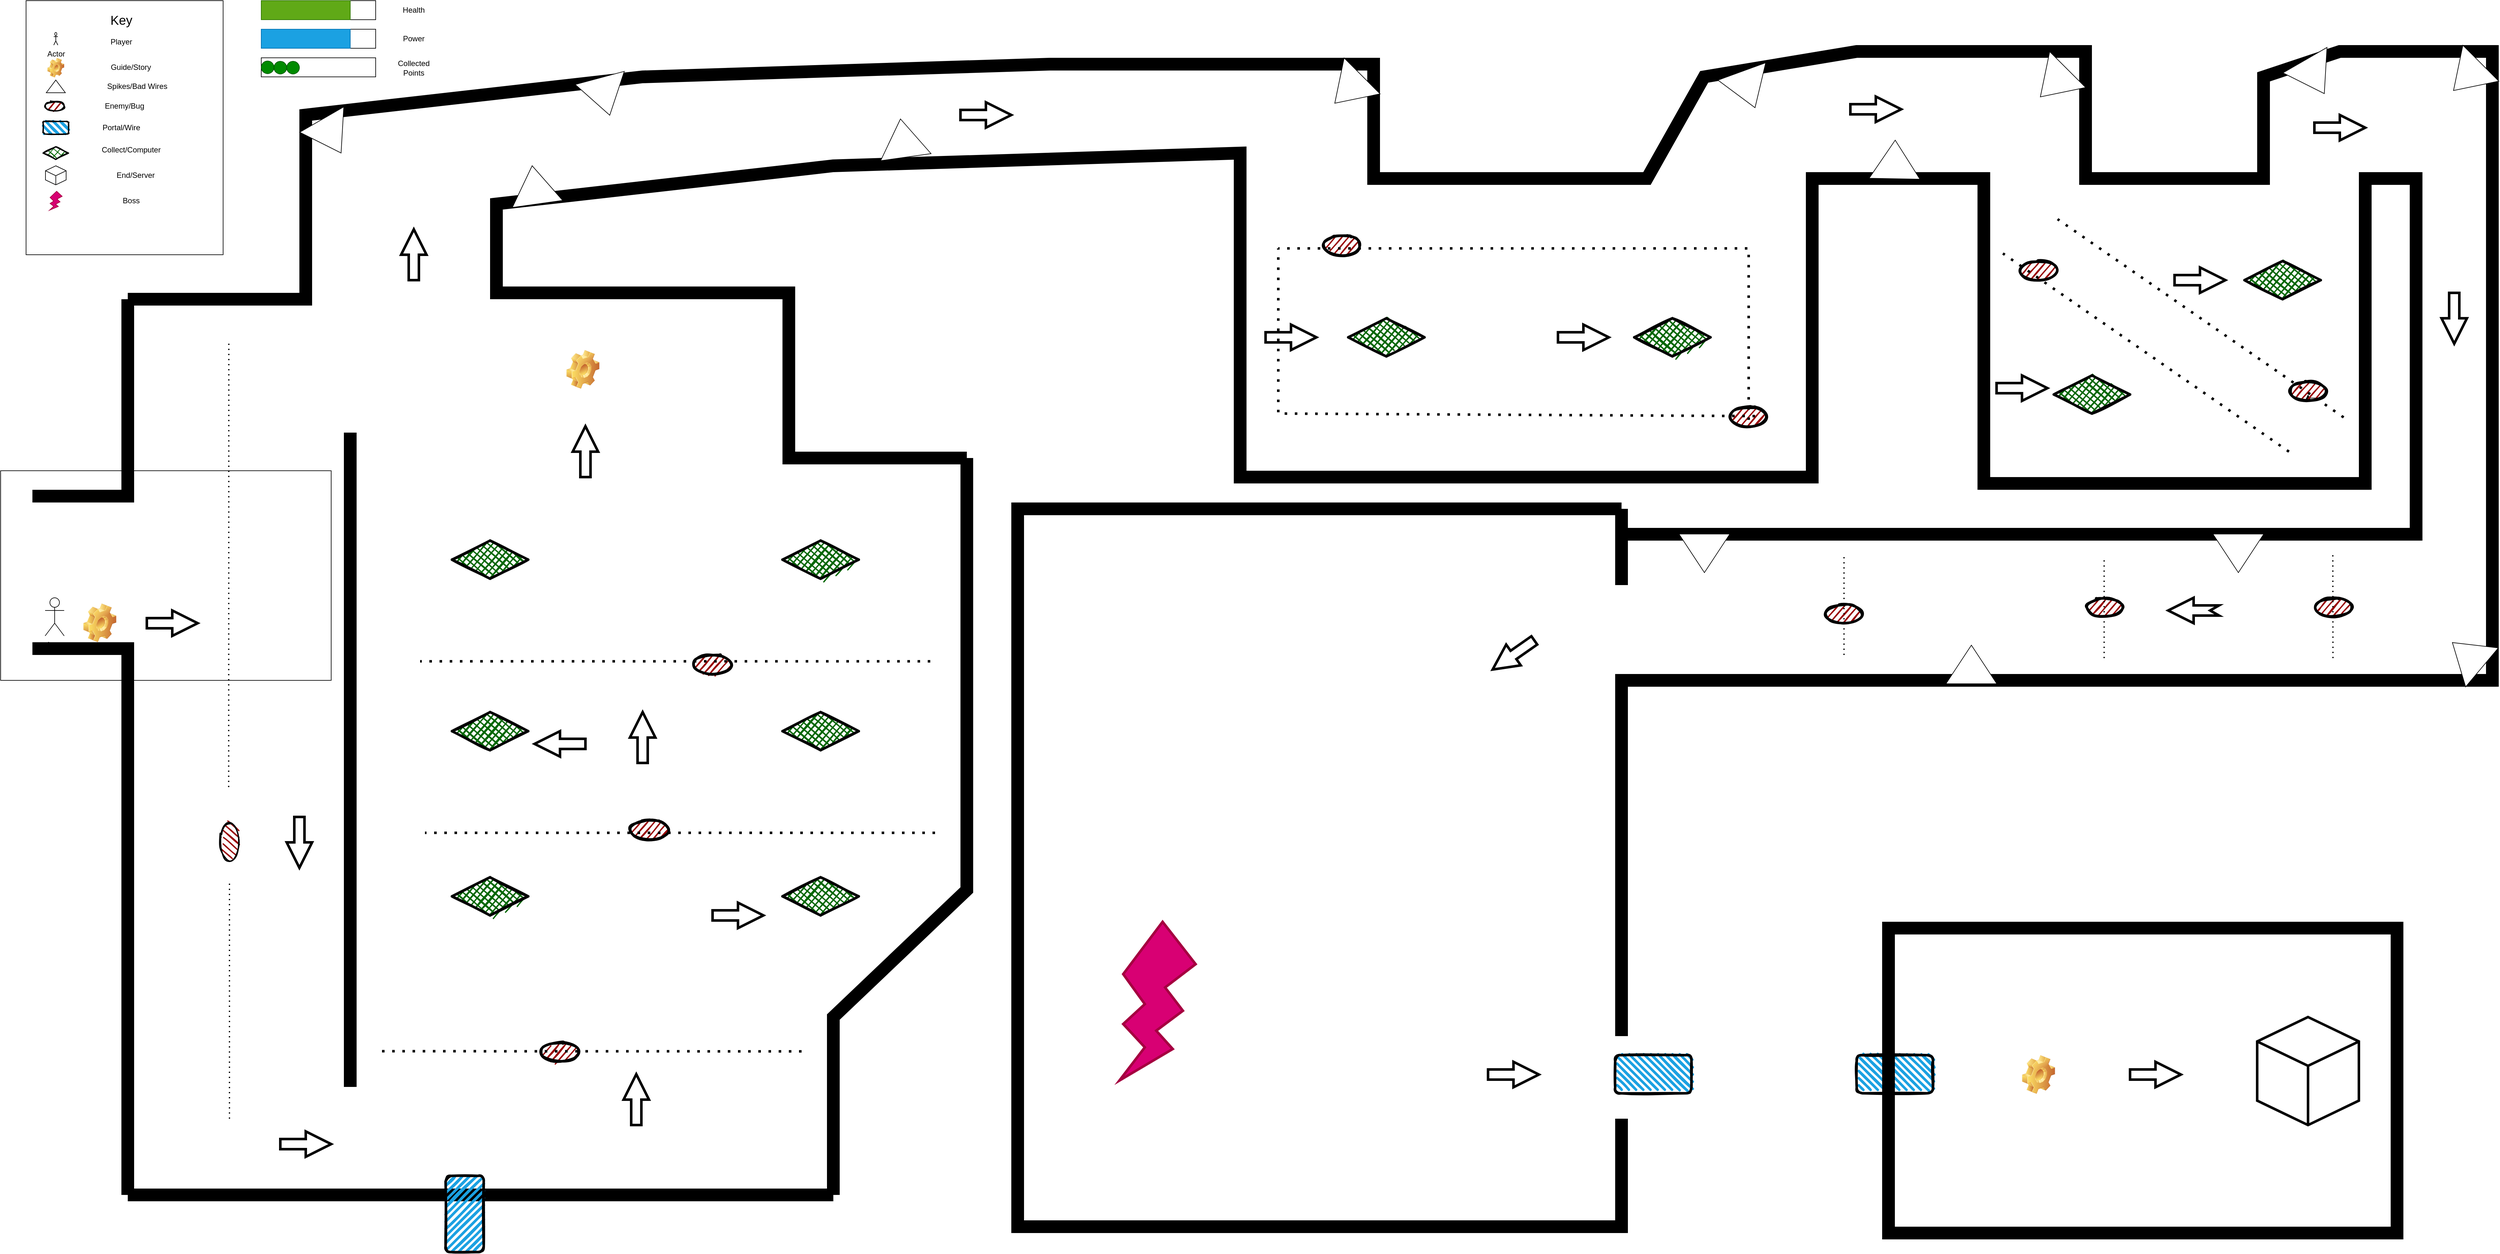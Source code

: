 <mxfile version="28.2.0">
  <diagram name="Page-1" id="zgL6Di7iJ0Y1lWAI3NUE">
    <mxGraphModel dx="6440" dy="1575" grid="1" gridSize="10" guides="1" tooltips="1" connect="1" arrows="1" fold="1" page="1" pageScale="1" pageWidth="4000" pageHeight="2100" math="0" shadow="0">
      <root>
        <mxCell id="0" />
        <mxCell id="1" parent="0" />
        <mxCell id="pp7TLM8EPcdy0YVc-8Af-1" value="" style="rounded=0;whiteSpace=wrap;html=1;fillColor=none;strokeColor=light-dark(#000000,#FF1313);" parent="1" vertex="1">
          <mxGeometry x="-4000" y="780" width="520" height="330" as="geometry" />
        </mxCell>
        <mxCell id="pp7TLM8EPcdy0YVc-8Af-3" value="" style="endArrow=none;html=1;rounded=0;strokeWidth=20;" parent="1" edge="1">
          <mxGeometry width="50" height="50" relative="1" as="geometry">
            <mxPoint x="-3950" y="820" as="sourcePoint" />
            <mxPoint x="-3800" y="510" as="targetPoint" />
            <Array as="points">
              <mxPoint x="-3800" y="820" />
            </Array>
          </mxGeometry>
        </mxCell>
        <mxCell id="pp7TLM8EPcdy0YVc-8Af-4" value="" style="endArrow=none;html=1;rounded=0;strokeWidth=20;" parent="1" edge="1">
          <mxGeometry width="50" height="50" relative="1" as="geometry">
            <mxPoint x="-3950" y="1060" as="sourcePoint" />
            <mxPoint x="-3800" y="1920" as="targetPoint" />
            <Array as="points">
              <mxPoint x="-3800" y="1060" />
            </Array>
          </mxGeometry>
        </mxCell>
        <mxCell id="pp7TLM8EPcdy0YVc-8Af-5" value="" style="endArrow=none;html=1;rounded=0;strokeWidth=20;" parent="1" edge="1">
          <mxGeometry width="50" height="50" relative="1" as="geometry">
            <mxPoint x="-3800" y="510" as="sourcePoint" />
            <mxPoint x="-3520" y="360" as="targetPoint" />
            <Array as="points">
              <mxPoint x="-3520" y="510" />
            </Array>
          </mxGeometry>
        </mxCell>
        <mxCell id="pp7TLM8EPcdy0YVc-8Af-6" value="Actor" style="shape=umlActor;verticalLabelPosition=bottom;verticalAlign=top;html=1;outlineConnect=0;" parent="1" vertex="1">
          <mxGeometry x="-3930" y="980" width="30" height="60" as="geometry" />
        </mxCell>
        <mxCell id="pp7TLM8EPcdy0YVc-8Af-7" value="" style="endArrow=none;html=1;rounded=0;strokeWidth=20;" parent="1" edge="1">
          <mxGeometry width="50" height="50" relative="1" as="geometry">
            <mxPoint x="-3800" y="1920" as="sourcePoint" />
            <mxPoint x="-2690" y="1920" as="targetPoint" />
          </mxGeometry>
        </mxCell>
        <mxCell id="pp7TLM8EPcdy0YVc-8Af-8" value="" style="endArrow=none;html=1;rounded=0;strokeWidth=20;" parent="1" edge="1">
          <mxGeometry width="50" height="50" relative="1" as="geometry">
            <mxPoint x="-2690" y="1920" as="sourcePoint" />
            <mxPoint x="-2480" y="760" as="targetPoint" />
            <Array as="points">
              <mxPoint x="-2690" y="1640" />
              <mxPoint x="-2480" y="1440" />
            </Array>
          </mxGeometry>
        </mxCell>
        <mxCell id="pp7TLM8EPcdy0YVc-8Af-9" value="" style="endArrow=none;html=1;rounded=0;strokeWidth=20;" parent="1" edge="1">
          <mxGeometry width="50" height="50" relative="1" as="geometry">
            <mxPoint x="-2480" y="760" as="sourcePoint" />
            <mxPoint x="-1450" y="880" as="targetPoint" />
            <Array as="points">
              <mxPoint x="-2760" y="760" />
              <mxPoint x="-2760" y="500" />
              <mxPoint x="-3220" y="500" />
              <mxPoint x="-3220" y="360" />
              <mxPoint x="-2690" y="300" />
              <mxPoint x="-2050" y="280" />
              <mxPoint x="-2050" y="790" />
              <mxPoint x="-1150" y="790" />
              <mxPoint x="-1150" y="320" />
              <mxPoint x="-880" y="320" />
              <mxPoint x="-880" y="800" />
              <mxPoint x="-280" y="800" />
              <mxPoint x="-280" y="320" />
              <mxPoint x="-200" y="320" />
              <mxPoint x="-200" y="880" />
              <mxPoint x="-1450" y="880" />
              <mxPoint x="-1450" y="960" />
              <mxPoint x="-1450" y="840" />
            </Array>
          </mxGeometry>
        </mxCell>
        <mxCell id="pp7TLM8EPcdy0YVc-8Af-10" value="" style="endArrow=none;html=1;rounded=0;strokeWidth=20;" parent="1" edge="1">
          <mxGeometry width="50" height="50" relative="1" as="geometry">
            <mxPoint x="-3520" y="360" as="sourcePoint" />
            <mxPoint x="-1450" y="1670" as="targetPoint" />
            <Array as="points">
              <mxPoint x="-3520" y="360" />
              <mxPoint x="-3520" y="220" />
              <mxPoint x="-2990" y="160" />
              <mxPoint x="-2350" y="140" />
              <mxPoint x="-1840" y="140" />
              <mxPoint x="-1840" y="320" />
              <mxPoint x="-1410" y="320" />
              <mxPoint x="-1320" y="160" />
              <mxPoint x="-1080" y="120" />
              <mxPoint x="-720" y="120" />
              <mxPoint x="-720" y="320" />
              <mxPoint x="-440" y="320" />
              <mxPoint x="-440" y="160" />
              <mxPoint x="-320" y="120" />
              <mxPoint x="-80" y="120" />
              <mxPoint x="-80" y="1110" />
              <mxPoint x="-1450" y="1110" />
            </Array>
          </mxGeometry>
        </mxCell>
        <mxCell id="pp7TLM8EPcdy0YVc-8Af-11" value="" style="endArrow=none;html=1;rounded=0;strokeWidth=20;" parent="1" edge="1">
          <mxGeometry width="50" height="50" relative="1" as="geometry">
            <mxPoint x="-3450" y="1670" as="sourcePoint" />
            <mxPoint x="-3450" y="1750" as="targetPoint" />
            <Array as="points">
              <mxPoint x="-3450" y="720" />
            </Array>
          </mxGeometry>
        </mxCell>
        <mxCell id="pp7TLM8EPcdy0YVc-8Af-12" value="" style="shape=image;html=1;verticalLabelPosition=bottom;verticalAlign=top;imageAspect=1;aspect=fixed;image=img/clipart/Gear_128x128.png" parent="1" vertex="1">
          <mxGeometry x="-3870" y="989" width="52" height="61" as="geometry" />
        </mxCell>
        <mxCell id="pp7TLM8EPcdy0YVc-8Af-13" value="" style="shape=image;html=1;verticalLabelPosition=bottom;verticalAlign=top;imageAspect=1;aspect=fixed;image=img/clipart/Gear_128x128.png;strokeWidth=20;" parent="1" vertex="1">
          <mxGeometry x="-3110" y="590" width="52" height="61" as="geometry" />
        </mxCell>
        <mxCell id="pp7TLM8EPcdy0YVc-8Af-14" value="" style="rhombus;whiteSpace=wrap;html=1;strokeWidth=4;fillWeight=-1;hachureGap=8;fillStyle=cross-hatch;fillColor=#006600;sketch=1;" parent="1" vertex="1">
          <mxGeometry x="-3290" y="890" width="120" height="60" as="geometry" />
        </mxCell>
        <mxCell id="pp7TLM8EPcdy0YVc-8Af-15" value="" style="rhombus;whiteSpace=wrap;html=1;strokeWidth=4;fillWeight=-1;hachureGap=8;fillStyle=cross-hatch;fillColor=#006600;sketch=1;" parent="1" vertex="1">
          <mxGeometry x="-2770" y="890" width="120" height="60" as="geometry" />
        </mxCell>
        <mxCell id="pp7TLM8EPcdy0YVc-8Af-16" value="" style="rhombus;whiteSpace=wrap;html=1;strokeWidth=4;fillWeight=-1;hachureGap=8;fillStyle=cross-hatch;fillColor=#006600;sketch=1;" parent="1" vertex="1">
          <mxGeometry x="-3290" y="1160" width="120" height="60" as="geometry" />
        </mxCell>
        <mxCell id="pp7TLM8EPcdy0YVc-8Af-17" value="" style="rhombus;whiteSpace=wrap;html=1;strokeWidth=4;fillWeight=-1;hachureGap=8;fillStyle=cross-hatch;fillColor=#006600;sketch=1;" parent="1" vertex="1">
          <mxGeometry x="-2770" y="1160" width="120" height="60" as="geometry" />
        </mxCell>
        <mxCell id="pp7TLM8EPcdy0YVc-8Af-18" value="" style="rhombus;whiteSpace=wrap;html=1;strokeWidth=4;fillWeight=-1;hachureGap=8;fillStyle=cross-hatch;fillColor=#006600;sketch=1;" parent="1" vertex="1">
          <mxGeometry x="-3290" y="1420" width="120" height="60" as="geometry" />
        </mxCell>
        <mxCell id="pp7TLM8EPcdy0YVc-8Af-19" value="" style="rhombus;whiteSpace=wrap;html=1;strokeWidth=4;fillWeight=-1;hachureGap=8;fillStyle=cross-hatch;fillColor=#006600;sketch=1;" parent="1" vertex="1">
          <mxGeometry x="-2770" y="1420" width="120" height="60" as="geometry" />
        </mxCell>
        <mxCell id="pp7TLM8EPcdy0YVc-8Af-22" value="" style="ellipse;whiteSpace=wrap;html=1;strokeWidth=4;fillWeight=2;hachureGap=8;fillColor=#990000;fillStyle=dots;sketch=1;" parent="1" vertex="1">
          <mxGeometry x="-3010" y="1330" width="60" height="30" as="geometry" />
        </mxCell>
        <mxCell id="pp7TLM8EPcdy0YVc-8Af-23" value="" style="ellipse;whiteSpace=wrap;html=1;strokeWidth=4;fillWeight=2;hachureGap=8;fillColor=#990000;fillStyle=dots;sketch=1;" parent="1" vertex="1">
          <mxGeometry x="-2910" y="1070" width="60" height="30" as="geometry" />
        </mxCell>
        <mxCell id="pp7TLM8EPcdy0YVc-8Af-24" value="" style="ellipse;whiteSpace=wrap;html=1;strokeWidth=4;fillWeight=2;hachureGap=8;fillColor=#990000;fillStyle=dots;sketch=1;" parent="1" vertex="1">
          <mxGeometry x="-3150" y="1680" width="60" height="30" as="geometry" />
        </mxCell>
        <mxCell id="pp7TLM8EPcdy0YVc-8Af-28" value="" style="rounded=1;whiteSpace=wrap;html=1;strokeWidth=4;fillWeight=4;hachureGap=8;hachureAngle=45;fillColor=#1ba1e2;sketch=1;rotation=90;" parent="1" vertex="1">
          <mxGeometry x="-3330" y="1920" width="120" height="60" as="geometry" />
        </mxCell>
        <mxCell id="pp7TLM8EPcdy0YVc-8Af-29" value="" style="ellipse;whiteSpace=wrap;html=1;strokeWidth=2;fillWeight=2;hachureGap=8;fillColor=#990000;fillStyle=dots;sketch=1;rotation=-90;" parent="1" vertex="1">
          <mxGeometry x="-3670" y="1350" width="60" height="30" as="geometry" />
        </mxCell>
        <mxCell id="pp7TLM8EPcdy0YVc-8Af-30" value="" style="endArrow=none;dashed=1;html=1;dashPattern=1 3;strokeWidth=2;rounded=0;" parent="1" edge="1">
          <mxGeometry width="50" height="50" relative="1" as="geometry">
            <mxPoint x="-3640" y="1430" as="sourcePoint" />
            <mxPoint x="-3640" y="1800" as="targetPoint" />
          </mxGeometry>
        </mxCell>
        <mxCell id="pp7TLM8EPcdy0YVc-8Af-31" value="" style="endArrow=none;dashed=1;html=1;dashPattern=1 3;strokeWidth=2;rounded=0;" parent="1" edge="1">
          <mxGeometry width="50" height="50" relative="1" as="geometry">
            <mxPoint x="-3641" y="580" as="sourcePoint" />
            <mxPoint x="-3641.25" y="1280" as="targetPoint" />
          </mxGeometry>
        </mxCell>
        <mxCell id="pp7TLM8EPcdy0YVc-8Af-32" value="" style="endArrow=none;dashed=1;html=1;dashPattern=1 3;strokeWidth=4;rounded=0;" parent="1" edge="1">
          <mxGeometry width="50" height="50" relative="1" as="geometry">
            <mxPoint x="-2530" y="1350" as="sourcePoint" />
            <mxPoint x="-3332.5" y="1350" as="targetPoint" />
          </mxGeometry>
        </mxCell>
        <mxCell id="pp7TLM8EPcdy0YVc-8Af-33" value="" style="endArrow=none;dashed=1;html=1;dashPattern=1 3;strokeWidth=4;rounded=0;" parent="1" edge="1">
          <mxGeometry width="50" height="50" relative="1" as="geometry">
            <mxPoint x="-2740" y="1694" as="sourcePoint" />
            <mxPoint x="-3410" y="1693.75" as="targetPoint" />
          </mxGeometry>
        </mxCell>
        <mxCell id="pp7TLM8EPcdy0YVc-8Af-34" value="" style="endArrow=none;dashed=1;html=1;dashPattern=1 3;strokeWidth=4;rounded=0;" parent="1" edge="1">
          <mxGeometry width="50" height="50" relative="1" as="geometry">
            <mxPoint x="-2537.5" y="1080" as="sourcePoint" />
            <mxPoint x="-3340" y="1080" as="targetPoint" />
          </mxGeometry>
        </mxCell>
        <mxCell id="pp7TLM8EPcdy0YVc-8Af-35" value="" style="html=1;shadow=0;dashed=0;align=center;verticalAlign=middle;shape=mxgraph.arrows2.arrow;dy=0.6;dx=40;notch=0;strokeWidth=4;" parent="1" vertex="1">
          <mxGeometry x="-3770" y="1000" width="80" height="40" as="geometry" />
        </mxCell>
        <mxCell id="pp7TLM8EPcdy0YVc-8Af-41" value="" style="html=1;shadow=0;dashed=0;align=center;verticalAlign=middle;shape=mxgraph.arrows2.arrow;dy=0.6;dx=40;notch=0;rotation=90;strokeWidth=4;" parent="1" vertex="1">
          <mxGeometry x="-3570" y="1345" width="80" height="40" as="geometry" />
        </mxCell>
        <mxCell id="pp7TLM8EPcdy0YVc-8Af-42" value="" style="html=1;shadow=0;dashed=0;align=center;verticalAlign=middle;shape=mxgraph.arrows2.arrow;dy=0.6;dx=40;notch=0;strokeWidth=4;" parent="1" vertex="1">
          <mxGeometry x="-580" y="460" width="80" height="40" as="geometry" />
        </mxCell>
        <mxCell id="pp7TLM8EPcdy0YVc-8Af-43" value="" style="html=1;shadow=0;dashed=0;align=center;verticalAlign=middle;shape=mxgraph.arrows2.arrow;dy=0.6;dx=40;notch=0;strokeWidth=4;" parent="1" vertex="1">
          <mxGeometry x="-3560" y="1820" width="80" height="40" as="geometry" />
        </mxCell>
        <mxCell id="pp7TLM8EPcdy0YVc-8Af-44" value="" style="html=1;shadow=0;dashed=0;align=center;verticalAlign=middle;shape=mxgraph.arrows2.arrow;dy=0.6;dx=40;notch=0;rotation=-90;strokeWidth=4;" parent="1" vertex="1">
          <mxGeometry x="-3040" y="1750" width="80" height="40" as="geometry" />
        </mxCell>
        <mxCell id="pp7TLM8EPcdy0YVc-8Af-45" value="" style="html=1;shadow=0;dashed=0;align=center;verticalAlign=middle;shape=mxgraph.arrows2.arrow;dy=0.6;dx=40;notch=0;rotation=-90;strokeWidth=4;" parent="1" vertex="1">
          <mxGeometry x="-3030" y="1180" width="80" height="40" as="geometry" />
        </mxCell>
        <mxCell id="pp7TLM8EPcdy0YVc-8Af-46" value="" style="html=1;shadow=0;dashed=0;align=center;verticalAlign=middle;shape=mxgraph.arrows2.arrow;dy=0.6;dx=40;notch=0;strokeWidth=4;" parent="1" vertex="1">
          <mxGeometry x="-2880" y="1460" width="80" height="40" as="geometry" />
        </mxCell>
        <mxCell id="pp7TLM8EPcdy0YVc-8Af-47" value="" style="html=1;shadow=0;dashed=0;align=center;verticalAlign=middle;shape=mxgraph.arrows2.arrow;dy=0.6;dx=40;notch=0;rotation=-180;strokeWidth=4;" parent="1" vertex="1">
          <mxGeometry x="-3160" y="1190" width="80" height="40" as="geometry" />
        </mxCell>
        <mxCell id="pp7TLM8EPcdy0YVc-8Af-48" value="" style="html=1;shadow=0;dashed=0;align=center;verticalAlign=middle;shape=mxgraph.arrows2.arrow;dy=0.6;dx=40;notch=0;rotation=-90;strokeWidth=4;" parent="1" vertex="1">
          <mxGeometry x="-3120" y="730" width="80" height="40" as="geometry" />
        </mxCell>
        <mxCell id="pp7TLM8EPcdy0YVc-8Af-49" value="" style="html=1;shadow=0;dashed=0;align=center;verticalAlign=middle;shape=mxgraph.arrows2.arrow;dy=0.6;dx=40;notch=0;rotation=-90;strokeWidth=4;" parent="1" vertex="1">
          <mxGeometry x="-3390" y="420" width="80" height="40" as="geometry" />
        </mxCell>
        <mxCell id="pp7TLM8EPcdy0YVc-8Af-50" value="" style="html=1;shadow=0;dashed=0;align=center;verticalAlign=middle;shape=mxgraph.arrows2.arrow;dy=0.6;dx=40;notch=0;strokeWidth=4;" parent="1" vertex="1">
          <mxGeometry x="-2490" y="200" width="80" height="40" as="geometry" />
        </mxCell>
        <mxCell id="SpKNN2W-1FVL2pdGVRqN-1" value="" style="rounded=0;whiteSpace=wrap;html=1;" vertex="1" parent="1">
          <mxGeometry x="-3960" y="40" width="310" height="400" as="geometry" />
        </mxCell>
        <mxCell id="SpKNN2W-1FVL2pdGVRqN-2" value="" style="shape=image;html=1;verticalLabelPosition=bottom;verticalAlign=top;imageAspect=1;aspect=fixed;image=img/clipart/Gear_128x128.png" vertex="1" parent="1">
          <mxGeometry x="-3926.43" y="130" width="26.43" height="31" as="geometry" />
        </mxCell>
        <mxCell id="SpKNN2W-1FVL2pdGVRqN-3" value="&lt;font style=&quot;font-size: 20px;&quot;&gt;Key&lt;/font&gt;" style="text;html=1;align=center;verticalAlign=middle;whiteSpace=wrap;rounded=0;" vertex="1" parent="1">
          <mxGeometry x="-3860" y="60" width="100" height="20" as="geometry" />
        </mxCell>
        <mxCell id="SpKNN2W-1FVL2pdGVRqN-4" value="Player" style="text;html=1;align=center;verticalAlign=middle;whiteSpace=wrap;rounded=0;" vertex="1" parent="1">
          <mxGeometry x="-3840" y="90" width="60" height="30" as="geometry" />
        </mxCell>
        <mxCell id="SpKNN2W-1FVL2pdGVRqN-6" value="Guide/Story" style="text;html=1;align=center;verticalAlign=middle;whiteSpace=wrap;rounded=0;" vertex="1" parent="1">
          <mxGeometry x="-3840" y="130" width="90" height="30" as="geometry" />
        </mxCell>
        <mxCell id="SpKNN2W-1FVL2pdGVRqN-7" value="Spikes/Bad Wires" style="text;html=1;align=center;verticalAlign=middle;whiteSpace=wrap;rounded=0;" vertex="1" parent="1">
          <mxGeometry x="-3840" y="160" width="110" height="30" as="geometry" />
        </mxCell>
        <mxCell id="SpKNN2W-1FVL2pdGVRqN-8" value="Enemy/Bug" style="text;html=1;align=center;verticalAlign=middle;whiteSpace=wrap;rounded=0;" vertex="1" parent="1">
          <mxGeometry x="-3840" y="191" width="70" height="30" as="geometry" />
        </mxCell>
        <mxCell id="SpKNN2W-1FVL2pdGVRqN-9" value="Portal/Wire" style="text;html=1;align=center;verticalAlign=middle;whiteSpace=wrap;rounded=0;" vertex="1" parent="1">
          <mxGeometry x="-3840" y="225" width="60" height="30" as="geometry" />
        </mxCell>
        <mxCell id="SpKNN2W-1FVL2pdGVRqN-10" value="" style="triangle;whiteSpace=wrap;html=1;rotation=-90;" vertex="1" parent="1">
          <mxGeometry x="-3923.21" y="160" width="20" height="30" as="geometry" />
        </mxCell>
        <mxCell id="SpKNN2W-1FVL2pdGVRqN-11" value="Actor" style="shape=umlActor;verticalLabelPosition=bottom;verticalAlign=top;html=1;outlineConnect=0;" vertex="1" parent="1">
          <mxGeometry x="-3916.43" y="90" width="6.43" height="20" as="geometry" />
        </mxCell>
        <mxCell id="SpKNN2W-1FVL2pdGVRqN-12" value="" style="ellipse;whiteSpace=wrap;html=1;strokeWidth=2;fillWeight=2;hachureGap=8;fillColor=#990000;fillStyle=dots;sketch=1;" vertex="1" parent="1">
          <mxGeometry x="-3930" y="198.5" width="30" height="15" as="geometry" />
        </mxCell>
        <mxCell id="SpKNN2W-1FVL2pdGVRqN-13" value="" style="rounded=1;whiteSpace=wrap;html=1;strokeWidth=2;fillWeight=4;hachureGap=8;hachureAngle=45;fillColor=#1ba1e2;sketch=1;" vertex="1" parent="1">
          <mxGeometry x="-3933.21" y="230" width="40" height="20" as="geometry" />
        </mxCell>
        <mxCell id="SpKNN2W-1FVL2pdGVRqN-15" value="" style="rhombus;whiteSpace=wrap;html=1;strokeWidth=2;fillWeight=-1;hachureGap=8;fillStyle=cross-hatch;fillColor=#006600;sketch=1;" vertex="1" parent="1">
          <mxGeometry x="-3933.21" y="270" width="40" height="20" as="geometry" />
        </mxCell>
        <mxCell id="SpKNN2W-1FVL2pdGVRqN-16" value="Collect/Computer" style="text;html=1;align=center;verticalAlign=middle;whiteSpace=wrap;rounded=0;" vertex="1" parent="1">
          <mxGeometry x="-3852.5" y="260" width="115" height="30" as="geometry" />
        </mxCell>
        <mxCell id="SpKNN2W-1FVL2pdGVRqN-17" value="" style="html=1;whiteSpace=wrap;shape=isoCube2;backgroundOutline=1;isoAngle=15;" vertex="1" parent="1">
          <mxGeometry x="-3929.46" y="300" width="32.5" height="30" as="geometry" />
        </mxCell>
        <mxCell id="SpKNN2W-1FVL2pdGVRqN-18" value="End/Server" style="text;html=1;align=center;verticalAlign=middle;whiteSpace=wrap;rounded=0;" vertex="1" parent="1">
          <mxGeometry x="-3845" y="300" width="115" height="30" as="geometry" />
        </mxCell>
        <mxCell id="SpKNN2W-1FVL2pdGVRqN-19" value="" style="verticalLabelPosition=bottom;verticalAlign=top;html=1;shape=mxgraph.basic.flash;fillColor=light-dark(#D80073,#FF0000);fontColor=#ffffff;strokeColor=#A50040;" vertex="1" parent="1">
          <mxGeometry x="-3923.21" y="340" width="20" height="30" as="geometry" />
        </mxCell>
        <mxCell id="SpKNN2W-1FVL2pdGVRqN-20" value="Boss" style="text;html=1;align=center;verticalAlign=middle;whiteSpace=wrap;rounded=0;" vertex="1" parent="1">
          <mxGeometry x="-3852.5" y="340" width="115" height="30" as="geometry" />
        </mxCell>
        <mxCell id="SpKNN2W-1FVL2pdGVRqN-21" value="" style="verticalLabelPosition=bottom;verticalAlign=top;html=1;shape=mxgraph.basic.flash;fillColor=light-dark(#D80073,#FF0000);fontColor=#ffffff;strokeColor=#A50040;strokeWidth=4;" vertex="1" parent="1">
          <mxGeometry x="-2240" y="1490" width="120" height="250" as="geometry" />
        </mxCell>
        <mxCell id="SpKNN2W-1FVL2pdGVRqN-22" value="" style="endArrow=none;html=1;rounded=0;strokeWidth=20;" edge="1" parent="1">
          <mxGeometry width="50" height="50" relative="1" as="geometry">
            <mxPoint x="-1450" y="1800" as="sourcePoint" />
            <mxPoint x="-1450" y="840" as="targetPoint" />
            <Array as="points">
              <mxPoint x="-1450" y="1970" />
              <mxPoint x="-2400" y="1970" />
              <mxPoint x="-2400" y="840" />
            </Array>
          </mxGeometry>
        </mxCell>
        <mxCell id="SpKNN2W-1FVL2pdGVRqN-23" value="" style="rounded=1;whiteSpace=wrap;html=1;strokeWidth=4;fillWeight=4;hachureGap=8;hachureAngle=45;fillColor=#1ba1e2;sketch=1;" vertex="1" parent="1">
          <mxGeometry x="-1460" y="1700" width="120" height="60" as="geometry" />
        </mxCell>
        <mxCell id="SpKNN2W-1FVL2pdGVRqN-24" value="" style="rounded=1;whiteSpace=wrap;html=1;strokeWidth=4;fillWeight=4;hachureGap=8;hachureAngle=45;fillColor=#1ba1e2;sketch=1;" vertex="1" parent="1">
          <mxGeometry x="-1080" y="1700" width="120" height="60" as="geometry" />
        </mxCell>
        <mxCell id="SpKNN2W-1FVL2pdGVRqN-25" value="" style="rounded=0;whiteSpace=wrap;html=1;fillColor=none;strokeWidth=20;" vertex="1" parent="1">
          <mxGeometry x="-1030" y="1500" width="800" height="480" as="geometry" />
        </mxCell>
        <mxCell id="SpKNN2W-1FVL2pdGVRqN-26" value="" style="html=1;whiteSpace=wrap;shape=isoCube2;backgroundOutline=1;isoAngle=15;strokeWidth=4;" vertex="1" parent="1">
          <mxGeometry x="-450" y="1640" width="160" height="170" as="geometry" />
        </mxCell>
        <mxCell id="SpKNN2W-1FVL2pdGVRqN-27" value="" style="shape=image;html=1;verticalLabelPosition=bottom;verticalAlign=top;imageAspect=1;aspect=fixed;image=img/clipart/Gear_128x128.png;strokeWidth=20;" vertex="1" parent="1">
          <mxGeometry x="-820" y="1700" width="52" height="61" as="geometry" />
        </mxCell>
        <mxCell id="SpKNN2W-1FVL2pdGVRqN-28" value="" style="html=1;shadow=0;dashed=0;align=center;verticalAlign=middle;shape=mxgraph.arrows2.arrow;dy=0.6;dx=40;notch=0;strokeWidth=4;" vertex="1" parent="1">
          <mxGeometry x="-2010" y="550" width="80" height="40" as="geometry" />
        </mxCell>
        <mxCell id="SpKNN2W-1FVL2pdGVRqN-29" value="" style="html=1;shadow=0;dashed=0;align=center;verticalAlign=middle;shape=mxgraph.arrows2.arrow;dy=0.6;dx=40;notch=0;strokeWidth=4;" vertex="1" parent="1">
          <mxGeometry x="-1550" y="550" width="80" height="40" as="geometry" />
        </mxCell>
        <mxCell id="SpKNN2W-1FVL2pdGVRqN-30" value="" style="html=1;shadow=0;dashed=0;align=center;verticalAlign=middle;shape=mxgraph.arrows2.arrow;dy=0.6;dx=40;notch=0;strokeWidth=4;" vertex="1" parent="1">
          <mxGeometry x="-1090" y="191" width="80" height="40" as="geometry" />
        </mxCell>
        <mxCell id="SpKNN2W-1FVL2pdGVRqN-35" value="" style="html=1;shadow=0;dashed=0;align=center;verticalAlign=middle;shape=mxgraph.arrows2.arrow;dy=0.6;dx=40;notch=0;strokeWidth=4;" vertex="1" parent="1">
          <mxGeometry x="-860" y="630" width="80" height="40" as="geometry" />
        </mxCell>
        <mxCell id="SpKNN2W-1FVL2pdGVRqN-36" value="" style="html=1;shadow=0;dashed=0;align=center;verticalAlign=middle;shape=mxgraph.arrows2.arrow;dy=0.6;dx=40;notch=0;strokeWidth=4;" vertex="1" parent="1">
          <mxGeometry x="-360" y="220" width="80" height="40" as="geometry" />
        </mxCell>
        <mxCell id="SpKNN2W-1FVL2pdGVRqN-37" value="" style="html=1;shadow=0;dashed=0;align=center;verticalAlign=middle;shape=mxgraph.arrows2.arrow;dy=0.6;dx=40;notch=0;strokeWidth=4;rotation=90;" vertex="1" parent="1">
          <mxGeometry x="-180" y="520" width="80" height="40" as="geometry" />
        </mxCell>
        <mxCell id="SpKNN2W-1FVL2pdGVRqN-38" value="" style="html=1;shadow=0;dashed=0;align=center;verticalAlign=middle;shape=mxgraph.arrows2.arrow;dy=0.6;dx=40;notch=14;strokeWidth=4;rotation=-180;" vertex="1" parent="1">
          <mxGeometry x="-590" y="980" width="80" height="40" as="geometry" />
        </mxCell>
        <mxCell id="SpKNN2W-1FVL2pdGVRqN-39" value="" style="html=1;shadow=0;dashed=0;align=center;verticalAlign=middle;shape=mxgraph.arrows2.arrow;dy=0.6;dx=40;notch=0;strokeWidth=4;rotation=-215;" vertex="1" parent="1">
          <mxGeometry x="-1660" y="1050" width="80" height="40" as="geometry" />
        </mxCell>
        <mxCell id="SpKNN2W-1FVL2pdGVRqN-40" value="" style="html=1;shadow=0;dashed=0;align=center;verticalAlign=middle;shape=mxgraph.arrows2.arrow;dy=0.6;dx=40;notch=0;strokeWidth=4;" vertex="1" parent="1">
          <mxGeometry x="-1660" y="1710.5" width="80" height="40" as="geometry" />
        </mxCell>
        <mxCell id="SpKNN2W-1FVL2pdGVRqN-41" value="" style="html=1;shadow=0;dashed=0;align=center;verticalAlign=middle;shape=mxgraph.arrows2.arrow;dy=0.6;dx=40;notch=0;strokeWidth=4;" vertex="1" parent="1">
          <mxGeometry x="-650" y="1710.5" width="80" height="40" as="geometry" />
        </mxCell>
        <mxCell id="SpKNN2W-1FVL2pdGVRqN-43" value="" style="rhombus;whiteSpace=wrap;html=1;strokeWidth=4;fillWeight=-1;hachureGap=8;fillStyle=cross-hatch;fillColor=#006600;sketch=1;" vertex="1" parent="1">
          <mxGeometry x="-1430" y="540" width="120" height="60" as="geometry" />
        </mxCell>
        <mxCell id="SpKNN2W-1FVL2pdGVRqN-44" value="" style="rhombus;whiteSpace=wrap;html=1;strokeWidth=4;fillWeight=-1;hachureGap=8;fillStyle=cross-hatch;fillColor=#006600;sketch=1;" vertex="1" parent="1">
          <mxGeometry x="-1880" y="540" width="120" height="60" as="geometry" />
        </mxCell>
        <mxCell id="SpKNN2W-1FVL2pdGVRqN-45" value="" style="rhombus;whiteSpace=wrap;html=1;strokeWidth=4;fillWeight=-1;hachureGap=8;fillStyle=cross-hatch;fillColor=#006600;sketch=1;" vertex="1" parent="1">
          <mxGeometry x="-770" y="630" width="120" height="60" as="geometry" />
        </mxCell>
        <mxCell id="SpKNN2W-1FVL2pdGVRqN-46" value="" style="rhombus;whiteSpace=wrap;html=1;strokeWidth=4;fillWeight=-1;hachureGap=8;fillStyle=cross-hatch;fillColor=#006600;sketch=1;" vertex="1" parent="1">
          <mxGeometry x="-470" y="450" width="120" height="60" as="geometry" />
        </mxCell>
        <mxCell id="SpKNN2W-1FVL2pdGVRqN-48" value="" style="ellipse;whiteSpace=wrap;html=1;strokeWidth=4;fillWeight=2;hachureGap=8;fillColor=#990000;fillStyle=dots;sketch=1;" vertex="1" parent="1">
          <mxGeometry x="-1920" y="410" width="60" height="30" as="geometry" />
        </mxCell>
        <mxCell id="SpKNN2W-1FVL2pdGVRqN-49" value="" style="ellipse;whiteSpace=wrap;html=1;strokeWidth=4;fillWeight=2;hachureGap=8;fillColor=#990000;fillStyle=dots;sketch=1;" vertex="1" parent="1">
          <mxGeometry x="-1280" y="680" width="60" height="30" as="geometry" />
        </mxCell>
        <mxCell id="SpKNN2W-1FVL2pdGVRqN-50" value="" style="ellipse;whiteSpace=wrap;html=1;strokeWidth=4;fillWeight=2;hachureGap=8;fillColor=#990000;fillStyle=dots;sketch=1;" vertex="1" parent="1">
          <mxGeometry x="-824" y="450" width="60" height="30" as="geometry" />
        </mxCell>
        <mxCell id="SpKNN2W-1FVL2pdGVRqN-61" style="edgeStyle=orthogonalEdgeStyle;rounded=0;orthogonalLoop=1;jettySize=auto;html=1;exitX=1;exitY=1;exitDx=0;exitDy=0;" edge="1" parent="1" source="SpKNN2W-1FVL2pdGVRqN-51">
          <mxGeometry relative="1" as="geometry">
            <mxPoint x="-370" y="660" as="targetPoint" />
          </mxGeometry>
        </mxCell>
        <mxCell id="SpKNN2W-1FVL2pdGVRqN-51" value="" style="ellipse;whiteSpace=wrap;html=1;strokeWidth=4;fillWeight=2;hachureGap=8;fillColor=#990000;fillStyle=dots;sketch=1;" vertex="1" parent="1">
          <mxGeometry x="-400" y="640" width="60" height="30" as="geometry" />
        </mxCell>
        <mxCell id="SpKNN2W-1FVL2pdGVRqN-52" value="" style="ellipse;whiteSpace=wrap;html=1;strokeWidth=4;fillWeight=2;hachureGap=8;fillColor=#990000;fillStyle=dots;sketch=1;" vertex="1" parent="1">
          <mxGeometry x="-1130" y="990" width="60" height="30" as="geometry" />
        </mxCell>
        <mxCell id="SpKNN2W-1FVL2pdGVRqN-53" value="" style="ellipse;whiteSpace=wrap;html=1;strokeWidth=4;fillWeight=2;hachureGap=8;fillColor=#990000;fillStyle=dots;sketch=1;" vertex="1" parent="1">
          <mxGeometry x="-720" y="980" width="60" height="30" as="geometry" />
        </mxCell>
        <mxCell id="SpKNN2W-1FVL2pdGVRqN-55" value="" style="ellipse;whiteSpace=wrap;html=1;strokeWidth=4;fillWeight=2;hachureGap=8;fillColor=#990000;fillStyle=dots;sketch=1;" vertex="1" parent="1">
          <mxGeometry x="-360" y="980" width="60" height="30" as="geometry" />
        </mxCell>
        <mxCell id="SpKNN2W-1FVL2pdGVRqN-56" value="" style="endArrow=none;dashed=1;html=1;dashPattern=1 3;strokeWidth=4;rounded=0;" edge="1" parent="1">
          <mxGeometry width="50" height="50" relative="1" as="geometry">
            <mxPoint x="-1250" y="700" as="sourcePoint" />
            <mxPoint x="-1990" y="430" as="targetPoint" />
            <Array as="points">
              <mxPoint x="-1250" y="430" />
            </Array>
          </mxGeometry>
        </mxCell>
        <mxCell id="SpKNN2W-1FVL2pdGVRqN-57" value="" style="endArrow=none;dashed=1;html=1;dashPattern=1 3;strokeWidth=4;rounded=0;" edge="1" parent="1">
          <mxGeometry width="50" height="50" relative="1" as="geometry">
            <mxPoint x="-1240" y="694" as="sourcePoint" />
            <mxPoint x="-1990" y="430" as="targetPoint" />
            <Array as="points">
              <mxPoint x="-1990" y="690" />
            </Array>
          </mxGeometry>
        </mxCell>
        <mxCell id="SpKNN2W-1FVL2pdGVRqN-58" value="" style="endArrow=none;dashed=1;html=1;dashPattern=1 3;strokeWidth=4;rounded=0;" edge="1" parent="1">
          <mxGeometry width="50" height="50" relative="1" as="geometry">
            <mxPoint x="-400" y="750" as="sourcePoint" />
            <mxPoint x="-850" y="438" as="targetPoint" />
          </mxGeometry>
        </mxCell>
        <mxCell id="SpKNN2W-1FVL2pdGVRqN-60" value="" style="endArrow=none;dashed=1;html=1;dashPattern=1 3;strokeWidth=4;rounded=0;" edge="1" parent="1">
          <mxGeometry width="50" height="50" relative="1" as="geometry">
            <mxPoint x="-314" y="696" as="sourcePoint" />
            <mxPoint x="-764" y="384" as="targetPoint" />
          </mxGeometry>
        </mxCell>
        <mxCell id="SpKNN2W-1FVL2pdGVRqN-62" value="" style="endArrow=none;dashed=1;html=1;dashPattern=1 3;strokeWidth=2;rounded=0;" edge="1" parent="1">
          <mxGeometry width="50" height="50" relative="1" as="geometry">
            <mxPoint x="-1100" y="1070" as="sourcePoint" />
            <mxPoint x="-1100" y="910" as="targetPoint" />
          </mxGeometry>
        </mxCell>
        <mxCell id="SpKNN2W-1FVL2pdGVRqN-63" value="" style="endArrow=none;dashed=1;html=1;dashPattern=1 3;strokeWidth=2;rounded=0;" edge="1" parent="1">
          <mxGeometry width="50" height="50" relative="1" as="geometry">
            <mxPoint x="-690.77" y="1075" as="sourcePoint" />
            <mxPoint x="-690.77" y="915" as="targetPoint" />
          </mxGeometry>
        </mxCell>
        <mxCell id="SpKNN2W-1FVL2pdGVRqN-64" value="" style="endArrow=none;dashed=1;html=1;dashPattern=1 3;strokeWidth=2;rounded=0;" edge="1" parent="1">
          <mxGeometry width="50" height="50" relative="1" as="geometry">
            <mxPoint x="-330.77" y="1075" as="sourcePoint" />
            <mxPoint x="-331" y="910" as="targetPoint" />
          </mxGeometry>
        </mxCell>
        <mxCell id="SpKNN2W-1FVL2pdGVRqN-65" value="" style="triangle;whiteSpace=wrap;html=1;rotation=90;" vertex="1" parent="1">
          <mxGeometry x="-1350" y="870" width="60.77" height="80" as="geometry" />
        </mxCell>
        <mxCell id="SpKNN2W-1FVL2pdGVRqN-67" value="" style="triangle;whiteSpace=wrap;html=1;rotation=-90;" vertex="1" parent="1">
          <mxGeometry x="-930.005" y="1044.995" width="60.77" height="80" as="geometry" />
        </mxCell>
        <mxCell id="SpKNN2W-1FVL2pdGVRqN-68" value="" style="triangle;whiteSpace=wrap;html=1;rotation=90;" vertex="1" parent="1">
          <mxGeometry x="-510.005" y="869.995" width="60.77" height="80" as="geometry" />
        </mxCell>
        <mxCell id="SpKNN2W-1FVL2pdGVRqN-71" value="" style="triangle;whiteSpace=wrap;html=1;rotation=-140;" vertex="1" parent="1">
          <mxGeometry x="-149.995" y="1030.005" width="60.77" height="80" as="geometry" />
        </mxCell>
        <mxCell id="SpKNN2W-1FVL2pdGVRqN-72" value="" style="triangle;whiteSpace=wrap;html=1;rotation=135;" vertex="1" parent="1">
          <mxGeometry x="-149.995" y="119.995" width="60.77" height="80" as="geometry" />
        </mxCell>
        <mxCell id="SpKNN2W-1FVL2pdGVRqN-73" value="" style="triangle;whiteSpace=wrap;html=1;rotation=60;" vertex="1" parent="1">
          <mxGeometry x="-389.995" y="120.005" width="60.77" height="80" as="geometry" />
        </mxCell>
        <mxCell id="SpKNN2W-1FVL2pdGVRqN-74" value="" style="triangle;whiteSpace=wrap;html=1;rotation=135;" vertex="1" parent="1">
          <mxGeometry x="-799.995" y="129.995" width="60.77" height="80" as="geometry" />
        </mxCell>
        <mxCell id="SpKNN2W-1FVL2pdGVRqN-75" value="" style="triangle;whiteSpace=wrap;html=1;rotation=70;" vertex="1" parent="1">
          <mxGeometry x="-1280.765" y="139.995" width="60.77" height="80" as="geometry" />
        </mxCell>
        <mxCell id="SpKNN2W-1FVL2pdGVRqN-76" value="" style="triangle;whiteSpace=wrap;html=1;rotation=-89;" vertex="1" parent="1">
          <mxGeometry x="-1050.385" y="249.995" width="60.77" height="80" as="geometry" />
        </mxCell>
        <mxCell id="SpKNN2W-1FVL2pdGVRqN-77" value="" style="triangle;whiteSpace=wrap;html=1;rotation=-225;" vertex="1" parent="1">
          <mxGeometry x="-1909.995" y="139.995" width="60.77" height="80" as="geometry" />
        </mxCell>
        <mxCell id="SpKNN2W-1FVL2pdGVRqN-79" value="" style="triangle;whiteSpace=wrap;html=1;rotation=60;" vertex="1" parent="1">
          <mxGeometry x="-3509.995" y="213.5" width="60.77" height="80" as="geometry" />
        </mxCell>
        <mxCell id="SpKNN2W-1FVL2pdGVRqN-81" value="" style="triangle;whiteSpace=wrap;html=1;rotation=75;" vertex="1" parent="1">
          <mxGeometry x="-3080.001" y="151.004" width="60.77" height="80" as="geometry" />
        </mxCell>
        <mxCell id="SpKNN2W-1FVL2pdGVRqN-82" value="" style="triangle;whiteSpace=wrap;html=1;rotation=-98;" vertex="1" parent="1">
          <mxGeometry x="-2610.551" y="216.314" width="60.77" height="80" as="geometry" />
        </mxCell>
        <mxCell id="SpKNN2W-1FVL2pdGVRqN-85" value="" style="triangle;whiteSpace=wrap;html=1;rotation=-98;" vertex="1" parent="1">
          <mxGeometry x="-3189.996" y="289.996" width="60.77" height="80" as="geometry" />
        </mxCell>
        <mxCell id="SpKNN2W-1FVL2pdGVRqN-86" value="" style="rounded=0;whiteSpace=wrap;html=1;" vertex="1" parent="1">
          <mxGeometry x="-3590" y="40" width="180" height="30" as="geometry" />
        </mxCell>
        <mxCell id="SpKNN2W-1FVL2pdGVRqN-87" value="" style="rounded=0;whiteSpace=wrap;html=1;fillColor=#60a917;fontColor=#ffffff;strokeColor=#2D7600;" vertex="1" parent="1">
          <mxGeometry x="-3590" y="40" width="140" height="30" as="geometry" />
        </mxCell>
        <mxCell id="SpKNN2W-1FVL2pdGVRqN-88" value="" style="rounded=0;whiteSpace=wrap;html=1;" vertex="1" parent="1">
          <mxGeometry x="-3590" y="85" width="180" height="30" as="geometry" />
        </mxCell>
        <mxCell id="SpKNN2W-1FVL2pdGVRqN-89" value="" style="rounded=0;whiteSpace=wrap;html=1;fillColor=#1ba1e2;fontColor=#ffffff;strokeColor=#006EAF;" vertex="1" parent="1">
          <mxGeometry x="-3590" y="85" width="140" height="30" as="geometry" />
        </mxCell>
        <mxCell id="SpKNN2W-1FVL2pdGVRqN-90" value="Health" style="text;html=1;align=center;verticalAlign=middle;whiteSpace=wrap;rounded=0;" vertex="1" parent="1">
          <mxGeometry x="-3380" y="40" width="60" height="30" as="geometry" />
        </mxCell>
        <mxCell id="SpKNN2W-1FVL2pdGVRqN-91" value="Power" style="text;html=1;align=center;verticalAlign=middle;whiteSpace=wrap;rounded=0;" vertex="1" parent="1">
          <mxGeometry x="-3380" y="85" width="60" height="30" as="geometry" />
        </mxCell>
        <mxCell id="SpKNN2W-1FVL2pdGVRqN-92" value="" style="rounded=0;whiteSpace=wrap;html=1;" vertex="1" parent="1">
          <mxGeometry x="-3590" y="129.99" width="180" height="30.01" as="geometry" />
        </mxCell>
        <mxCell id="SpKNN2W-1FVL2pdGVRqN-93" value="" style="ellipse;whiteSpace=wrap;html=1;aspect=fixed;fillColor=#008a00;fontColor=#ffffff;strokeColor=#005700;" vertex="1" parent="1">
          <mxGeometry x="-3590" y="134.99" width="20.01" height="20.01" as="geometry" />
        </mxCell>
        <mxCell id="SpKNN2W-1FVL2pdGVRqN-94" value="" style="ellipse;whiteSpace=wrap;html=1;aspect=fixed;fillColor=#008a00;fontColor=#ffffff;strokeColor=#005700;" vertex="1" parent="1">
          <mxGeometry x="-3569.99" y="135.49" width="20.01" height="20.01" as="geometry" />
        </mxCell>
        <mxCell id="SpKNN2W-1FVL2pdGVRqN-95" value="" style="ellipse;whiteSpace=wrap;html=1;aspect=fixed;fillColor=#008a00;fontColor=#ffffff;strokeColor=#005700;" vertex="1" parent="1">
          <mxGeometry x="-3549.98" y="135.49" width="20.01" height="20.01" as="geometry" />
        </mxCell>
        <mxCell id="SpKNN2W-1FVL2pdGVRqN-96" value="Collected Points" style="text;html=1;align=center;verticalAlign=middle;whiteSpace=wrap;rounded=0;" vertex="1" parent="1">
          <mxGeometry x="-3380" y="131" width="60" height="30" as="geometry" />
        </mxCell>
      </root>
    </mxGraphModel>
  </diagram>
</mxfile>

